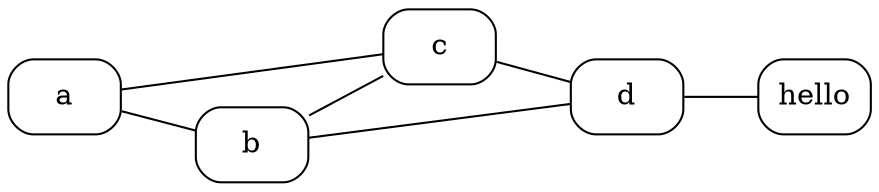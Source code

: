 graph
{
  rankdir=LR;
    node_a[shape = Mrecord, label = "a"];
    node_b[shape = Mrecord, label = "b"];
    node_c[shape = Mrecord, label = "c"];
    node_d[shape = Mrecord, label = "d"];
    node_hello[shape = Mrecord, label = "hello"];
    node_a--node_b;
    node_a--node_c;
    node_b--node_c;
    node_b--node_d;
    node_c--node_d;
    node_d--node_hello;
}